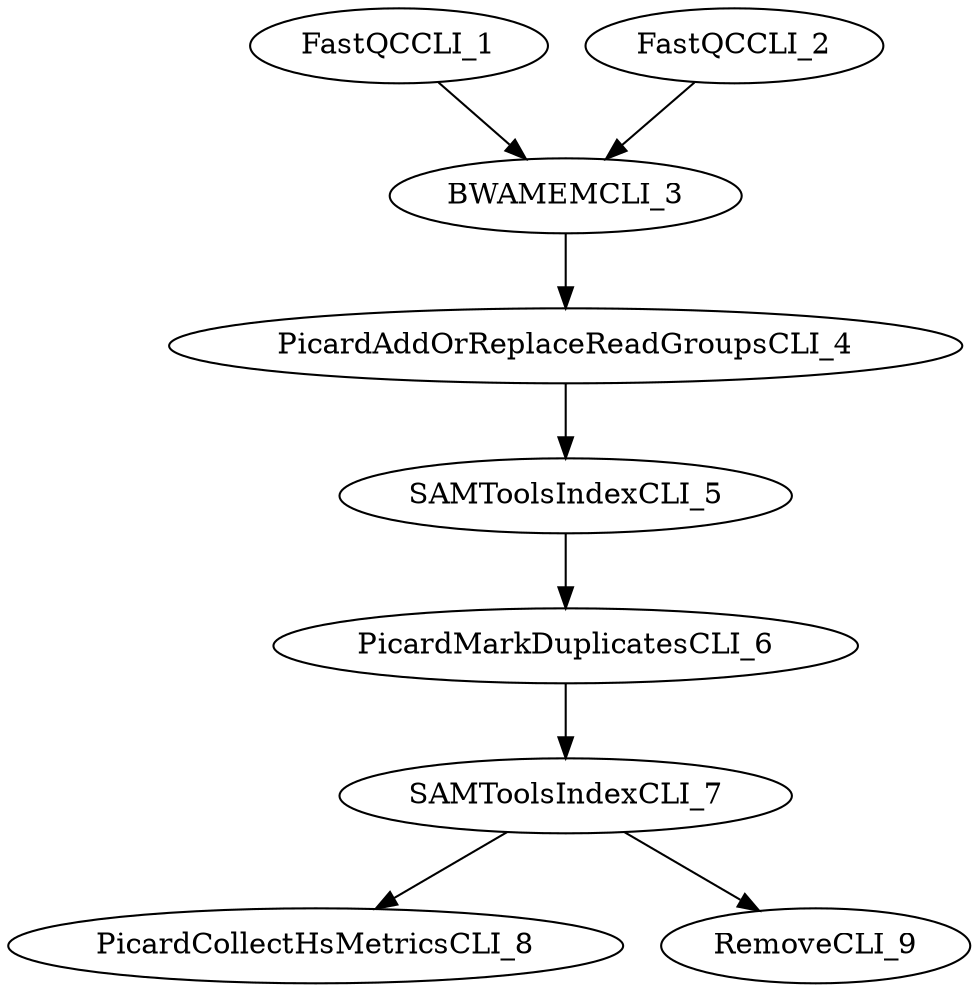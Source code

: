 digraph G {
  FastQCCLI_1 [ label="FastQCCLI_1" ];
  FastQCCLI_2 [ label="FastQCCLI_2" ];
  BWAMEMCLI_3 [ label="BWAMEMCLI_3" ];
  PicardAddOrReplaceReadGroupsCLI_4 [ label="PicardAddOrReplaceReadGroupsCLI_4" ];
  SAMToolsIndexCLI_5 [ label="SAMToolsIndexCLI_5" ];
  PicardMarkDuplicatesCLI_6 [ label="PicardMarkDuplicatesCLI_6" ];
  SAMToolsIndexCLI_7 [ label="SAMToolsIndexCLI_7" ];
  PicardCollectHsMetricsCLI_8 [ label="PicardCollectHsMetricsCLI_8" ];
  RemoveCLI_9 [ label="RemoveCLI_9" ];
  FastQCCLI_1 -> BWAMEMCLI_3;
  FastQCCLI_2 -> BWAMEMCLI_3;
  BWAMEMCLI_3 -> PicardAddOrReplaceReadGroupsCLI_4;
  PicardAddOrReplaceReadGroupsCLI_4 -> SAMToolsIndexCLI_5;
  SAMToolsIndexCLI_5 -> PicardMarkDuplicatesCLI_6;
  PicardMarkDuplicatesCLI_6 -> SAMToolsIndexCLI_7;
  SAMToolsIndexCLI_7 -> PicardCollectHsMetricsCLI_8;
  SAMToolsIndexCLI_7 -> RemoveCLI_9;
}

